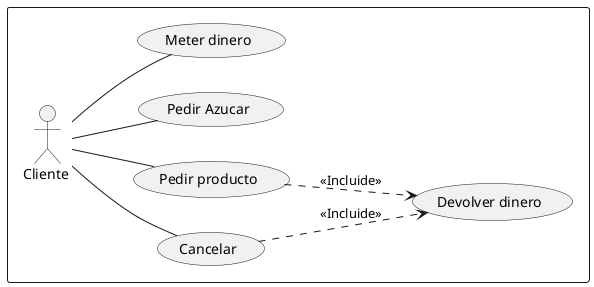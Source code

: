 @startuml
left to right direction
rectangle  {
  :Cliente : as c

  usecase "Devolver dinero" as UC5
  usecase "Cancelar" as UC4
  usecase "Pedir producto" as UC3
  usecase "Pedir Azucar" as UC2
  usecase "Meter dinero" as UC1
}



c -- UC1
c -- UC2
c -- UC3
c -- UC4
UC3 ..> UC5 : <<Incluide>>
UC4 ..> UC5 : <<Incluide>>


@enduml